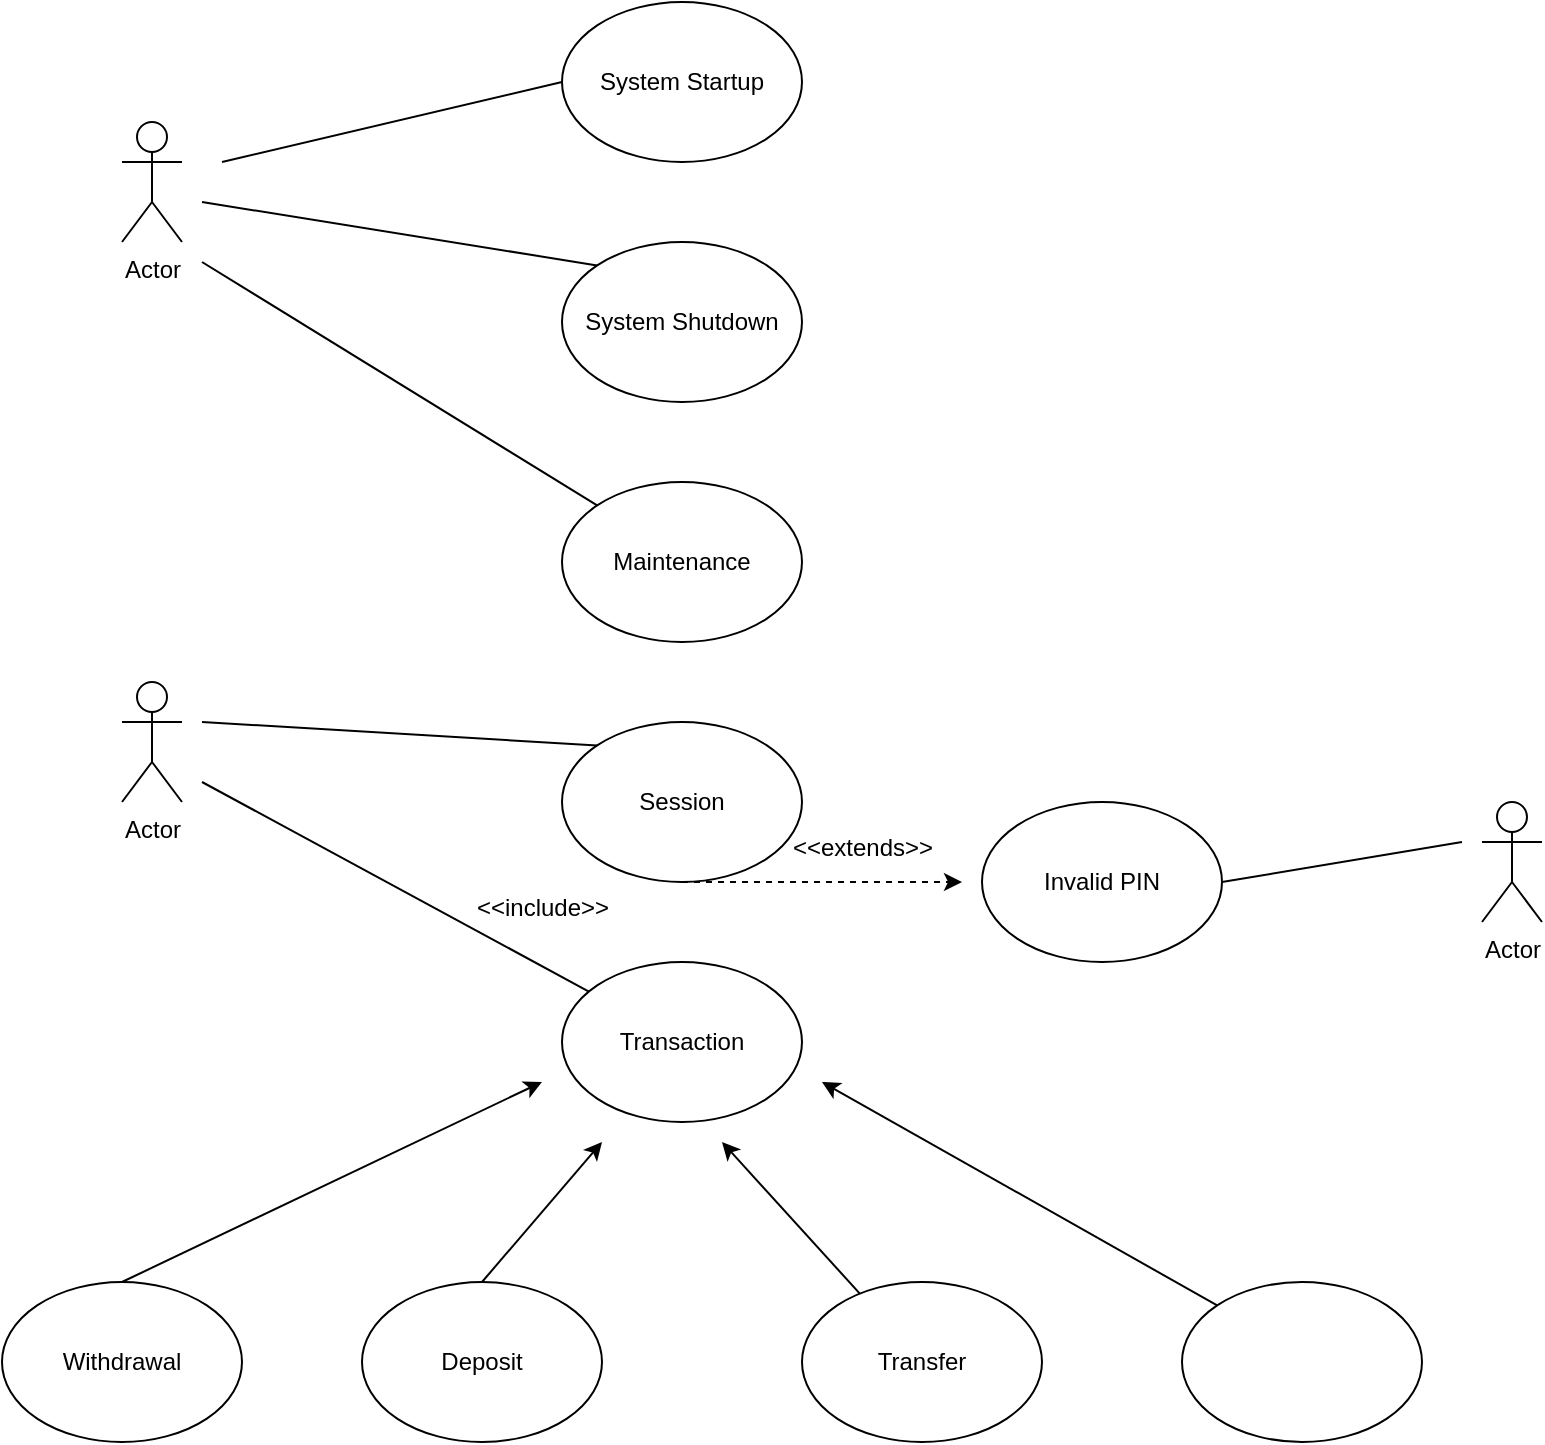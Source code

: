 <mxfile version="21.7.5" type="github">
  <diagram name="Page-1" id="uU4c2skdO5yZ9_GOLMR7">
    <mxGraphModel dx="1434" dy="877" grid="1" gridSize="10" guides="1" tooltips="1" connect="1" arrows="1" fold="1" page="1" pageScale="1" pageWidth="850" pageHeight="1100" math="0" shadow="0">
      <root>
        <mxCell id="0" />
        <mxCell id="1" parent="0" />
        <mxCell id="aHKAUW-kFX1W2sZV28b2-1" value="Actor" style="shape=umlActor;verticalLabelPosition=bottom;verticalAlign=top;html=1;outlineConnect=0;" vertex="1" parent="1">
          <mxGeometry x="120" y="100" width="30" height="60" as="geometry" />
        </mxCell>
        <mxCell id="aHKAUW-kFX1W2sZV28b2-2" value="Actor" style="shape=umlActor;verticalLabelPosition=bottom;verticalAlign=top;html=1;outlineConnect=0;" vertex="1" parent="1">
          <mxGeometry x="120" y="380" width="30" height="60" as="geometry" />
        </mxCell>
        <mxCell id="aHKAUW-kFX1W2sZV28b2-3" value="System Startup" style="ellipse;whiteSpace=wrap;html=1;" vertex="1" parent="1">
          <mxGeometry x="340" y="40" width="120" height="80" as="geometry" />
        </mxCell>
        <mxCell id="aHKAUW-kFX1W2sZV28b2-4" value="System Shutdown" style="ellipse;whiteSpace=wrap;html=1;" vertex="1" parent="1">
          <mxGeometry x="340" y="160" width="120" height="80" as="geometry" />
        </mxCell>
        <mxCell id="aHKAUW-kFX1W2sZV28b2-5" value="Maintenance" style="ellipse;whiteSpace=wrap;html=1;" vertex="1" parent="1">
          <mxGeometry x="340" y="280" width="120" height="80" as="geometry" />
        </mxCell>
        <mxCell id="aHKAUW-kFX1W2sZV28b2-6" value="Session" style="ellipse;whiteSpace=wrap;html=1;" vertex="1" parent="1">
          <mxGeometry x="340" y="400" width="120" height="80" as="geometry" />
        </mxCell>
        <mxCell id="aHKAUW-kFX1W2sZV28b2-7" value="Transaction" style="ellipse;whiteSpace=wrap;html=1;" vertex="1" parent="1">
          <mxGeometry x="340" y="520" width="120" height="80" as="geometry" />
        </mxCell>
        <mxCell id="aHKAUW-kFX1W2sZV28b2-8" value="Invalid PIN" style="ellipse;whiteSpace=wrap;html=1;" vertex="1" parent="1">
          <mxGeometry x="550" y="440" width="120" height="80" as="geometry" />
        </mxCell>
        <mxCell id="aHKAUW-kFX1W2sZV28b2-9" value="Withdrawal" style="ellipse;whiteSpace=wrap;html=1;" vertex="1" parent="1">
          <mxGeometry x="60" y="680" width="120" height="80" as="geometry" />
        </mxCell>
        <mxCell id="aHKAUW-kFX1W2sZV28b2-10" value="Deposit" style="ellipse;whiteSpace=wrap;html=1;" vertex="1" parent="1">
          <mxGeometry x="240" y="680" width="120" height="80" as="geometry" />
        </mxCell>
        <mxCell id="aHKAUW-kFX1W2sZV28b2-11" value="Transfer" style="ellipse;whiteSpace=wrap;html=1;" vertex="1" parent="1">
          <mxGeometry x="460" y="680" width="120" height="80" as="geometry" />
        </mxCell>
        <mxCell id="aHKAUW-kFX1W2sZV28b2-12" value="" style="ellipse;whiteSpace=wrap;html=1;" vertex="1" parent="1">
          <mxGeometry x="650" y="680" width="120" height="80" as="geometry" />
        </mxCell>
        <mxCell id="aHKAUW-kFX1W2sZV28b2-14" value="" style="endArrow=none;html=1;rounded=0;entryX=0;entryY=0.5;entryDx=0;entryDy=0;" edge="1" parent="1" target="aHKAUW-kFX1W2sZV28b2-3">
          <mxGeometry width="50" height="50" relative="1" as="geometry">
            <mxPoint x="170" y="120" as="sourcePoint" />
            <mxPoint x="320" y="70" as="targetPoint" />
          </mxGeometry>
        </mxCell>
        <mxCell id="aHKAUW-kFX1W2sZV28b2-15" value="" style="endArrow=none;html=1;rounded=0;entryX=0;entryY=0;entryDx=0;entryDy=0;" edge="1" parent="1" target="aHKAUW-kFX1W2sZV28b2-4">
          <mxGeometry width="50" height="50" relative="1" as="geometry">
            <mxPoint x="160" y="140" as="sourcePoint" />
            <mxPoint x="330" y="180" as="targetPoint" />
          </mxGeometry>
        </mxCell>
        <mxCell id="aHKAUW-kFX1W2sZV28b2-16" value="" style="endArrow=none;html=1;rounded=0;entryX=0;entryY=0;entryDx=0;entryDy=0;" edge="1" parent="1" target="aHKAUW-kFX1W2sZV28b2-5">
          <mxGeometry width="50" height="50" relative="1" as="geometry">
            <mxPoint x="160" y="170" as="sourcePoint" />
            <mxPoint x="350" y="270" as="targetPoint" />
          </mxGeometry>
        </mxCell>
        <mxCell id="aHKAUW-kFX1W2sZV28b2-17" value="" style="endArrow=none;html=1;rounded=0;entryX=0;entryY=0;entryDx=0;entryDy=0;" edge="1" parent="1" target="aHKAUW-kFX1W2sZV28b2-6">
          <mxGeometry width="50" height="50" relative="1" as="geometry">
            <mxPoint x="160" y="400" as="sourcePoint" />
            <mxPoint x="330" y="420" as="targetPoint" />
          </mxGeometry>
        </mxCell>
        <mxCell id="aHKAUW-kFX1W2sZV28b2-20" value="" style="endArrow=none;html=1;rounded=0;" edge="1" parent="1" target="aHKAUW-kFX1W2sZV28b2-7">
          <mxGeometry width="50" height="50" relative="1" as="geometry">
            <mxPoint x="160" y="430" as="sourcePoint" />
            <mxPoint x="450" y="430" as="targetPoint" />
          </mxGeometry>
        </mxCell>
        <mxCell id="aHKAUW-kFX1W2sZV28b2-21" value="Actor" style="shape=umlActor;verticalLabelPosition=bottom;verticalAlign=top;html=1;outlineConnect=0;" vertex="1" parent="1">
          <mxGeometry x="800" y="440" width="30" height="60" as="geometry" />
        </mxCell>
        <mxCell id="aHKAUW-kFX1W2sZV28b2-22" value="" style="endArrow=classic;html=1;rounded=0;exitX=0.5;exitY=0;exitDx=0;exitDy=0;" edge="1" parent="1" source="aHKAUW-kFX1W2sZV28b2-9">
          <mxGeometry width="50" height="50" relative="1" as="geometry">
            <mxPoint x="160" y="670" as="sourcePoint" />
            <mxPoint x="330" y="580" as="targetPoint" />
          </mxGeometry>
        </mxCell>
        <mxCell id="aHKAUW-kFX1W2sZV28b2-23" value="" style="endArrow=classic;html=1;rounded=0;exitX=0.5;exitY=0;exitDx=0;exitDy=0;" edge="1" parent="1" source="aHKAUW-kFX1W2sZV28b2-10">
          <mxGeometry width="50" height="50" relative="1" as="geometry">
            <mxPoint x="320" y="670" as="sourcePoint" />
            <mxPoint x="360" y="610" as="targetPoint" />
          </mxGeometry>
        </mxCell>
        <mxCell id="aHKAUW-kFX1W2sZV28b2-26" value="" style="endArrow=classic;html=1;rounded=0;" edge="1" parent="1" source="aHKAUW-kFX1W2sZV28b2-11">
          <mxGeometry width="50" height="50" relative="1" as="geometry">
            <mxPoint x="440" y="690" as="sourcePoint" />
            <mxPoint x="420" y="610" as="targetPoint" />
          </mxGeometry>
        </mxCell>
        <mxCell id="aHKAUW-kFX1W2sZV28b2-27" value="" style="endArrow=classic;html=1;rounded=0;exitX=0;exitY=0;exitDx=0;exitDy=0;" edge="1" parent="1" source="aHKAUW-kFX1W2sZV28b2-12">
          <mxGeometry width="50" height="50" relative="1" as="geometry">
            <mxPoint x="600" y="630" as="sourcePoint" />
            <mxPoint x="470" y="580" as="targetPoint" />
          </mxGeometry>
        </mxCell>
        <mxCell id="aHKAUW-kFX1W2sZV28b2-28" value="" style="endArrow=none;html=1;rounded=0;" edge="1" parent="1">
          <mxGeometry width="50" height="50" relative="1" as="geometry">
            <mxPoint x="670" y="480" as="sourcePoint" />
            <mxPoint x="790" y="460" as="targetPoint" />
          </mxGeometry>
        </mxCell>
        <mxCell id="aHKAUW-kFX1W2sZV28b2-30" value="" style="html=1;labelBackgroundColor=#ffffff;startArrow=none;startFill=0;startSize=6;endArrow=classic;endFill=1;endSize=6;jettySize=auto;orthogonalLoop=1;strokeWidth=1;dashed=1;fontSize=14;rounded=0;exitX=0.5;exitY=1;exitDx=0;exitDy=0;" edge="1" parent="1" source="aHKAUW-kFX1W2sZV28b2-6">
          <mxGeometry width="60" height="60" relative="1" as="geometry">
            <mxPoint x="480" y="520" as="sourcePoint" />
            <mxPoint x="540" y="480" as="targetPoint" />
          </mxGeometry>
        </mxCell>
        <mxCell id="aHKAUW-kFX1W2sZV28b2-31" value="&amp;lt;&amp;lt;extends&amp;gt;&amp;gt;" style="text;html=1;align=center;verticalAlign=middle;resizable=0;points=[];autosize=1;strokeColor=none;fillColor=none;" vertex="1" parent="1">
          <mxGeometry x="445" y="448" width="90" height="30" as="geometry" />
        </mxCell>
        <mxCell id="aHKAUW-kFX1W2sZV28b2-32" value="&amp;lt;&amp;lt;include&amp;gt;&amp;gt;" style="text;html=1;align=center;verticalAlign=middle;resizable=0;points=[];autosize=1;strokeColor=none;fillColor=none;" vertex="1" parent="1">
          <mxGeometry x="285" y="478" width="90" height="30" as="geometry" />
        </mxCell>
      </root>
    </mxGraphModel>
  </diagram>
</mxfile>
